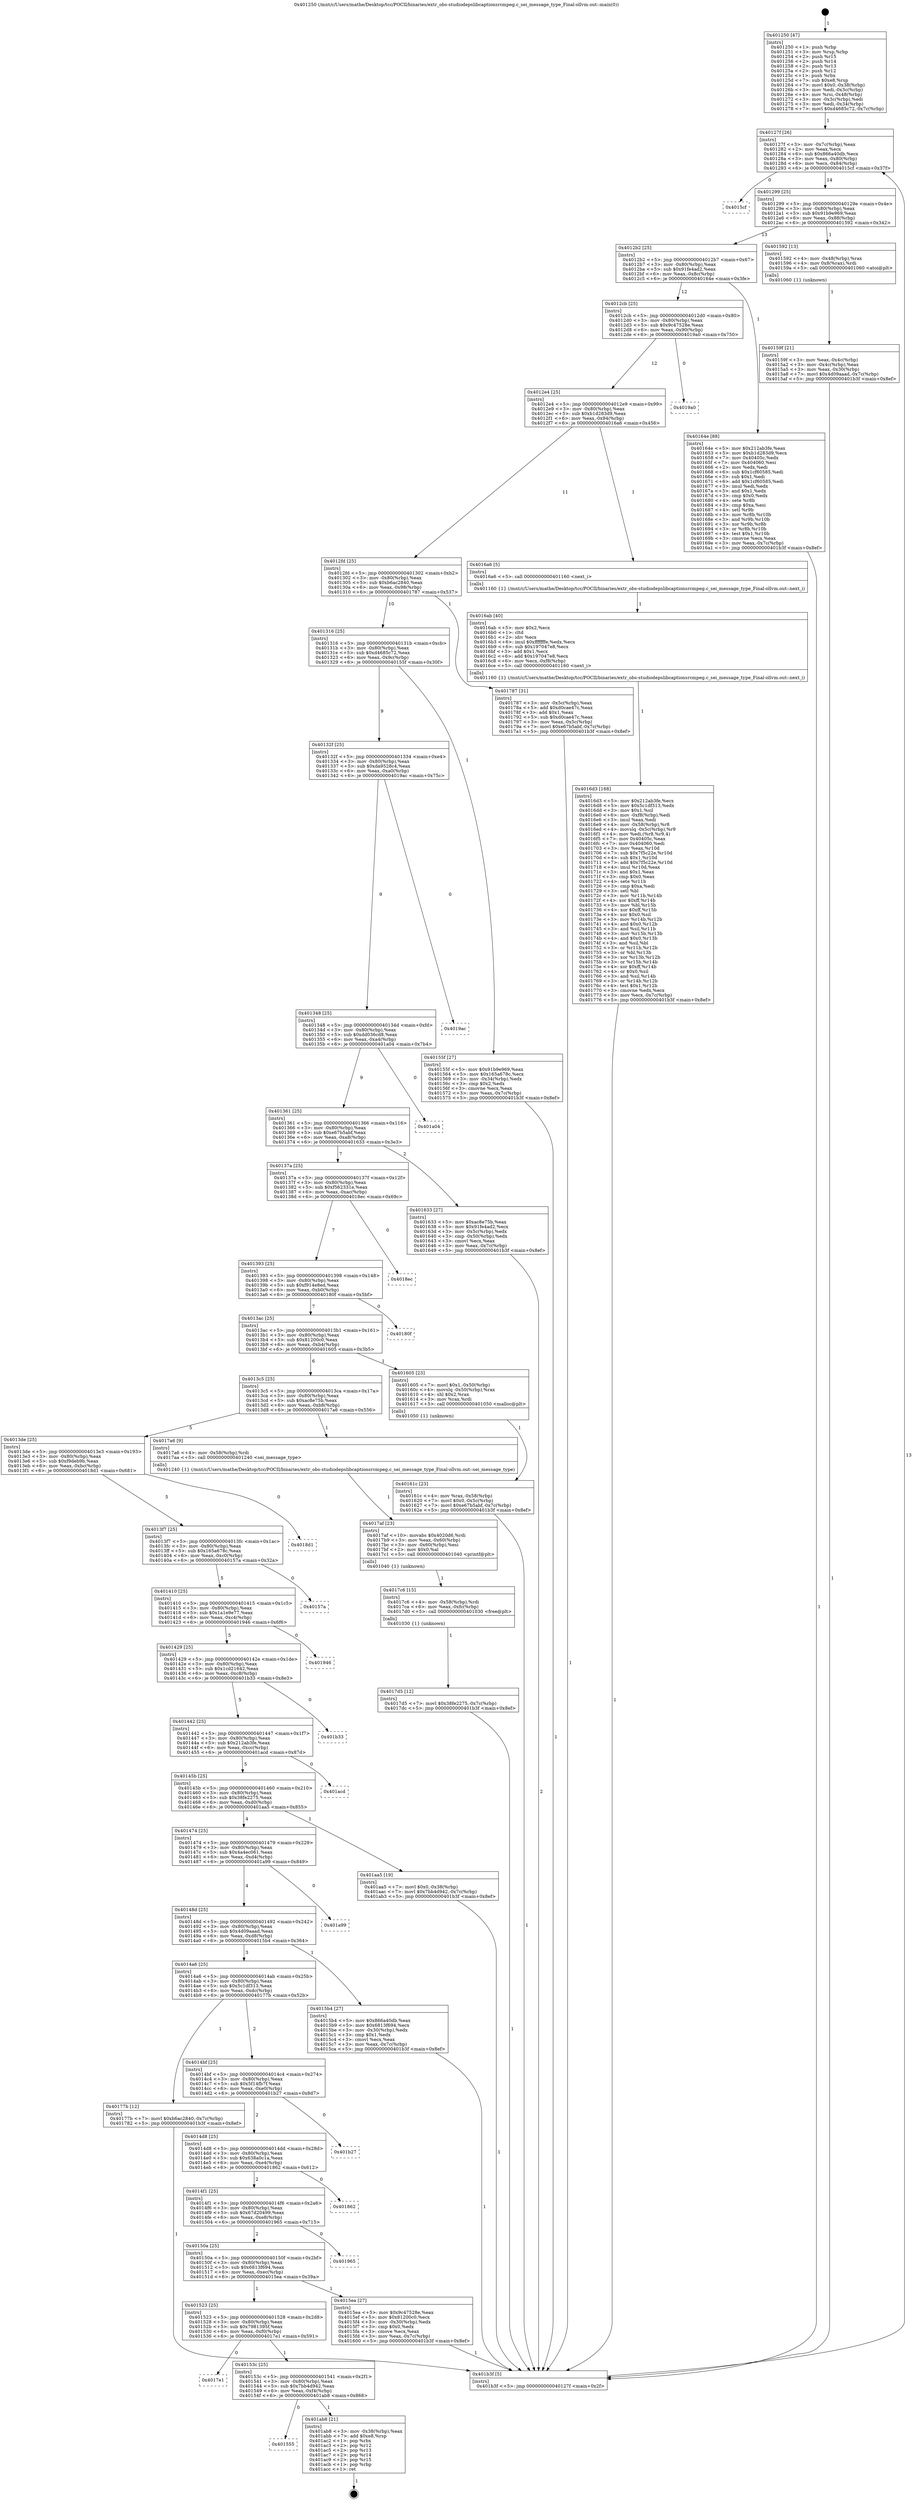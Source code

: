 digraph "0x401250" {
  label = "0x401250 (/mnt/c/Users/mathe/Desktop/tcc/POCII/binaries/extr_obs-studiodepslibcaptionsrcmpeg.c_sei_message_type_Final-ollvm.out::main(0))"
  labelloc = "t"
  node[shape=record]

  Entry [label="",width=0.3,height=0.3,shape=circle,fillcolor=black,style=filled]
  "0x40127f" [label="{
     0x40127f [26]\l
     | [instrs]\l
     &nbsp;&nbsp;0x40127f \<+3\>: mov -0x7c(%rbp),%eax\l
     &nbsp;&nbsp;0x401282 \<+2\>: mov %eax,%ecx\l
     &nbsp;&nbsp;0x401284 \<+6\>: sub $0x866a40db,%ecx\l
     &nbsp;&nbsp;0x40128a \<+3\>: mov %eax,-0x80(%rbp)\l
     &nbsp;&nbsp;0x40128d \<+6\>: mov %ecx,-0x84(%rbp)\l
     &nbsp;&nbsp;0x401293 \<+6\>: je 00000000004015cf \<main+0x37f\>\l
  }"]
  "0x4015cf" [label="{
     0x4015cf\l
  }", style=dashed]
  "0x401299" [label="{
     0x401299 [25]\l
     | [instrs]\l
     &nbsp;&nbsp;0x401299 \<+5\>: jmp 000000000040129e \<main+0x4e\>\l
     &nbsp;&nbsp;0x40129e \<+3\>: mov -0x80(%rbp),%eax\l
     &nbsp;&nbsp;0x4012a1 \<+5\>: sub $0x91b9e969,%eax\l
     &nbsp;&nbsp;0x4012a6 \<+6\>: mov %eax,-0x88(%rbp)\l
     &nbsp;&nbsp;0x4012ac \<+6\>: je 0000000000401592 \<main+0x342\>\l
  }"]
  Exit [label="",width=0.3,height=0.3,shape=circle,fillcolor=black,style=filled,peripheries=2]
  "0x401592" [label="{
     0x401592 [13]\l
     | [instrs]\l
     &nbsp;&nbsp;0x401592 \<+4\>: mov -0x48(%rbp),%rax\l
     &nbsp;&nbsp;0x401596 \<+4\>: mov 0x8(%rax),%rdi\l
     &nbsp;&nbsp;0x40159a \<+5\>: call 0000000000401060 \<atoi@plt\>\l
     | [calls]\l
     &nbsp;&nbsp;0x401060 \{1\} (unknown)\l
  }"]
  "0x4012b2" [label="{
     0x4012b2 [25]\l
     | [instrs]\l
     &nbsp;&nbsp;0x4012b2 \<+5\>: jmp 00000000004012b7 \<main+0x67\>\l
     &nbsp;&nbsp;0x4012b7 \<+3\>: mov -0x80(%rbp),%eax\l
     &nbsp;&nbsp;0x4012ba \<+5\>: sub $0x91fe4ad2,%eax\l
     &nbsp;&nbsp;0x4012bf \<+6\>: mov %eax,-0x8c(%rbp)\l
     &nbsp;&nbsp;0x4012c5 \<+6\>: je 000000000040164e \<main+0x3fe\>\l
  }"]
  "0x401555" [label="{
     0x401555\l
  }", style=dashed]
  "0x40164e" [label="{
     0x40164e [88]\l
     | [instrs]\l
     &nbsp;&nbsp;0x40164e \<+5\>: mov $0x212ab3fe,%eax\l
     &nbsp;&nbsp;0x401653 \<+5\>: mov $0xb1d283d9,%ecx\l
     &nbsp;&nbsp;0x401658 \<+7\>: mov 0x40405c,%edx\l
     &nbsp;&nbsp;0x40165f \<+7\>: mov 0x404060,%esi\l
     &nbsp;&nbsp;0x401666 \<+2\>: mov %edx,%edi\l
     &nbsp;&nbsp;0x401668 \<+6\>: sub $0x1cf60585,%edi\l
     &nbsp;&nbsp;0x40166e \<+3\>: sub $0x1,%edi\l
     &nbsp;&nbsp;0x401671 \<+6\>: add $0x1cf60585,%edi\l
     &nbsp;&nbsp;0x401677 \<+3\>: imul %edi,%edx\l
     &nbsp;&nbsp;0x40167a \<+3\>: and $0x1,%edx\l
     &nbsp;&nbsp;0x40167d \<+3\>: cmp $0x0,%edx\l
     &nbsp;&nbsp;0x401680 \<+4\>: sete %r8b\l
     &nbsp;&nbsp;0x401684 \<+3\>: cmp $0xa,%esi\l
     &nbsp;&nbsp;0x401687 \<+4\>: setl %r9b\l
     &nbsp;&nbsp;0x40168b \<+3\>: mov %r8b,%r10b\l
     &nbsp;&nbsp;0x40168e \<+3\>: and %r9b,%r10b\l
     &nbsp;&nbsp;0x401691 \<+3\>: xor %r9b,%r8b\l
     &nbsp;&nbsp;0x401694 \<+3\>: or %r8b,%r10b\l
     &nbsp;&nbsp;0x401697 \<+4\>: test $0x1,%r10b\l
     &nbsp;&nbsp;0x40169b \<+3\>: cmovne %ecx,%eax\l
     &nbsp;&nbsp;0x40169e \<+3\>: mov %eax,-0x7c(%rbp)\l
     &nbsp;&nbsp;0x4016a1 \<+5\>: jmp 0000000000401b3f \<main+0x8ef\>\l
  }"]
  "0x4012cb" [label="{
     0x4012cb [25]\l
     | [instrs]\l
     &nbsp;&nbsp;0x4012cb \<+5\>: jmp 00000000004012d0 \<main+0x80\>\l
     &nbsp;&nbsp;0x4012d0 \<+3\>: mov -0x80(%rbp),%eax\l
     &nbsp;&nbsp;0x4012d3 \<+5\>: sub $0x9c47528e,%eax\l
     &nbsp;&nbsp;0x4012d8 \<+6\>: mov %eax,-0x90(%rbp)\l
     &nbsp;&nbsp;0x4012de \<+6\>: je 00000000004019a0 \<main+0x750\>\l
  }"]
  "0x401ab8" [label="{
     0x401ab8 [21]\l
     | [instrs]\l
     &nbsp;&nbsp;0x401ab8 \<+3\>: mov -0x38(%rbp),%eax\l
     &nbsp;&nbsp;0x401abb \<+7\>: add $0xe8,%rsp\l
     &nbsp;&nbsp;0x401ac2 \<+1\>: pop %rbx\l
     &nbsp;&nbsp;0x401ac3 \<+2\>: pop %r12\l
     &nbsp;&nbsp;0x401ac5 \<+2\>: pop %r13\l
     &nbsp;&nbsp;0x401ac7 \<+2\>: pop %r14\l
     &nbsp;&nbsp;0x401ac9 \<+2\>: pop %r15\l
     &nbsp;&nbsp;0x401acb \<+1\>: pop %rbp\l
     &nbsp;&nbsp;0x401acc \<+1\>: ret\l
  }"]
  "0x4019a0" [label="{
     0x4019a0\l
  }", style=dashed]
  "0x4012e4" [label="{
     0x4012e4 [25]\l
     | [instrs]\l
     &nbsp;&nbsp;0x4012e4 \<+5\>: jmp 00000000004012e9 \<main+0x99\>\l
     &nbsp;&nbsp;0x4012e9 \<+3\>: mov -0x80(%rbp),%eax\l
     &nbsp;&nbsp;0x4012ec \<+5\>: sub $0xb1d283d9,%eax\l
     &nbsp;&nbsp;0x4012f1 \<+6\>: mov %eax,-0x94(%rbp)\l
     &nbsp;&nbsp;0x4012f7 \<+6\>: je 00000000004016a6 \<main+0x456\>\l
  }"]
  "0x40153c" [label="{
     0x40153c [25]\l
     | [instrs]\l
     &nbsp;&nbsp;0x40153c \<+5\>: jmp 0000000000401541 \<main+0x2f1\>\l
     &nbsp;&nbsp;0x401541 \<+3\>: mov -0x80(%rbp),%eax\l
     &nbsp;&nbsp;0x401544 \<+5\>: sub $0x7bb4d942,%eax\l
     &nbsp;&nbsp;0x401549 \<+6\>: mov %eax,-0xf4(%rbp)\l
     &nbsp;&nbsp;0x40154f \<+6\>: je 0000000000401ab8 \<main+0x868\>\l
  }"]
  "0x4016a6" [label="{
     0x4016a6 [5]\l
     | [instrs]\l
     &nbsp;&nbsp;0x4016a6 \<+5\>: call 0000000000401160 \<next_i\>\l
     | [calls]\l
     &nbsp;&nbsp;0x401160 \{1\} (/mnt/c/Users/mathe/Desktop/tcc/POCII/binaries/extr_obs-studiodepslibcaptionsrcmpeg.c_sei_message_type_Final-ollvm.out::next_i)\l
  }"]
  "0x4012fd" [label="{
     0x4012fd [25]\l
     | [instrs]\l
     &nbsp;&nbsp;0x4012fd \<+5\>: jmp 0000000000401302 \<main+0xb2\>\l
     &nbsp;&nbsp;0x401302 \<+3\>: mov -0x80(%rbp),%eax\l
     &nbsp;&nbsp;0x401305 \<+5\>: sub $0xb6ac2840,%eax\l
     &nbsp;&nbsp;0x40130a \<+6\>: mov %eax,-0x98(%rbp)\l
     &nbsp;&nbsp;0x401310 \<+6\>: je 0000000000401787 \<main+0x537\>\l
  }"]
  "0x4017e1" [label="{
     0x4017e1\l
  }", style=dashed]
  "0x401787" [label="{
     0x401787 [31]\l
     | [instrs]\l
     &nbsp;&nbsp;0x401787 \<+3\>: mov -0x5c(%rbp),%eax\l
     &nbsp;&nbsp;0x40178a \<+5\>: add $0xd0cae47c,%eax\l
     &nbsp;&nbsp;0x40178f \<+3\>: add $0x1,%eax\l
     &nbsp;&nbsp;0x401792 \<+5\>: sub $0xd0cae47c,%eax\l
     &nbsp;&nbsp;0x401797 \<+3\>: mov %eax,-0x5c(%rbp)\l
     &nbsp;&nbsp;0x40179a \<+7\>: movl $0xe67b5abf,-0x7c(%rbp)\l
     &nbsp;&nbsp;0x4017a1 \<+5\>: jmp 0000000000401b3f \<main+0x8ef\>\l
  }"]
  "0x401316" [label="{
     0x401316 [25]\l
     | [instrs]\l
     &nbsp;&nbsp;0x401316 \<+5\>: jmp 000000000040131b \<main+0xcb\>\l
     &nbsp;&nbsp;0x40131b \<+3\>: mov -0x80(%rbp),%eax\l
     &nbsp;&nbsp;0x40131e \<+5\>: sub $0xd4685c72,%eax\l
     &nbsp;&nbsp;0x401323 \<+6\>: mov %eax,-0x9c(%rbp)\l
     &nbsp;&nbsp;0x401329 \<+6\>: je 000000000040155f \<main+0x30f\>\l
  }"]
  "0x4017d5" [label="{
     0x4017d5 [12]\l
     | [instrs]\l
     &nbsp;&nbsp;0x4017d5 \<+7\>: movl $0x38fe2275,-0x7c(%rbp)\l
     &nbsp;&nbsp;0x4017dc \<+5\>: jmp 0000000000401b3f \<main+0x8ef\>\l
  }"]
  "0x40155f" [label="{
     0x40155f [27]\l
     | [instrs]\l
     &nbsp;&nbsp;0x40155f \<+5\>: mov $0x91b9e969,%eax\l
     &nbsp;&nbsp;0x401564 \<+5\>: mov $0x165a678c,%ecx\l
     &nbsp;&nbsp;0x401569 \<+3\>: mov -0x34(%rbp),%edx\l
     &nbsp;&nbsp;0x40156c \<+3\>: cmp $0x2,%edx\l
     &nbsp;&nbsp;0x40156f \<+3\>: cmovne %ecx,%eax\l
     &nbsp;&nbsp;0x401572 \<+3\>: mov %eax,-0x7c(%rbp)\l
     &nbsp;&nbsp;0x401575 \<+5\>: jmp 0000000000401b3f \<main+0x8ef\>\l
  }"]
  "0x40132f" [label="{
     0x40132f [25]\l
     | [instrs]\l
     &nbsp;&nbsp;0x40132f \<+5\>: jmp 0000000000401334 \<main+0xe4\>\l
     &nbsp;&nbsp;0x401334 \<+3\>: mov -0x80(%rbp),%eax\l
     &nbsp;&nbsp;0x401337 \<+5\>: sub $0xda9528c4,%eax\l
     &nbsp;&nbsp;0x40133c \<+6\>: mov %eax,-0xa0(%rbp)\l
     &nbsp;&nbsp;0x401342 \<+6\>: je 00000000004019ac \<main+0x75c\>\l
  }"]
  "0x401b3f" [label="{
     0x401b3f [5]\l
     | [instrs]\l
     &nbsp;&nbsp;0x401b3f \<+5\>: jmp 000000000040127f \<main+0x2f\>\l
  }"]
  "0x401250" [label="{
     0x401250 [47]\l
     | [instrs]\l
     &nbsp;&nbsp;0x401250 \<+1\>: push %rbp\l
     &nbsp;&nbsp;0x401251 \<+3\>: mov %rsp,%rbp\l
     &nbsp;&nbsp;0x401254 \<+2\>: push %r15\l
     &nbsp;&nbsp;0x401256 \<+2\>: push %r14\l
     &nbsp;&nbsp;0x401258 \<+2\>: push %r13\l
     &nbsp;&nbsp;0x40125a \<+2\>: push %r12\l
     &nbsp;&nbsp;0x40125c \<+1\>: push %rbx\l
     &nbsp;&nbsp;0x40125d \<+7\>: sub $0xe8,%rsp\l
     &nbsp;&nbsp;0x401264 \<+7\>: movl $0x0,-0x38(%rbp)\l
     &nbsp;&nbsp;0x40126b \<+3\>: mov %edi,-0x3c(%rbp)\l
     &nbsp;&nbsp;0x40126e \<+4\>: mov %rsi,-0x48(%rbp)\l
     &nbsp;&nbsp;0x401272 \<+3\>: mov -0x3c(%rbp),%edi\l
     &nbsp;&nbsp;0x401275 \<+3\>: mov %edi,-0x34(%rbp)\l
     &nbsp;&nbsp;0x401278 \<+7\>: movl $0xd4685c72,-0x7c(%rbp)\l
  }"]
  "0x40159f" [label="{
     0x40159f [21]\l
     | [instrs]\l
     &nbsp;&nbsp;0x40159f \<+3\>: mov %eax,-0x4c(%rbp)\l
     &nbsp;&nbsp;0x4015a2 \<+3\>: mov -0x4c(%rbp),%eax\l
     &nbsp;&nbsp;0x4015a5 \<+3\>: mov %eax,-0x30(%rbp)\l
     &nbsp;&nbsp;0x4015a8 \<+7\>: movl $0x4d09aaad,-0x7c(%rbp)\l
     &nbsp;&nbsp;0x4015af \<+5\>: jmp 0000000000401b3f \<main+0x8ef\>\l
  }"]
  "0x4017c6" [label="{
     0x4017c6 [15]\l
     | [instrs]\l
     &nbsp;&nbsp;0x4017c6 \<+4\>: mov -0x58(%rbp),%rdi\l
     &nbsp;&nbsp;0x4017ca \<+6\>: mov %eax,-0xfc(%rbp)\l
     &nbsp;&nbsp;0x4017d0 \<+5\>: call 0000000000401030 \<free@plt\>\l
     | [calls]\l
     &nbsp;&nbsp;0x401030 \{1\} (unknown)\l
  }"]
  "0x4019ac" [label="{
     0x4019ac\l
  }", style=dashed]
  "0x401348" [label="{
     0x401348 [25]\l
     | [instrs]\l
     &nbsp;&nbsp;0x401348 \<+5\>: jmp 000000000040134d \<main+0xfd\>\l
     &nbsp;&nbsp;0x40134d \<+3\>: mov -0x80(%rbp),%eax\l
     &nbsp;&nbsp;0x401350 \<+5\>: sub $0xdd036cd8,%eax\l
     &nbsp;&nbsp;0x401355 \<+6\>: mov %eax,-0xa4(%rbp)\l
     &nbsp;&nbsp;0x40135b \<+6\>: je 0000000000401a04 \<main+0x7b4\>\l
  }"]
  "0x4017af" [label="{
     0x4017af [23]\l
     | [instrs]\l
     &nbsp;&nbsp;0x4017af \<+10\>: movabs $0x4020d6,%rdi\l
     &nbsp;&nbsp;0x4017b9 \<+3\>: mov %eax,-0x60(%rbp)\l
     &nbsp;&nbsp;0x4017bc \<+3\>: mov -0x60(%rbp),%esi\l
     &nbsp;&nbsp;0x4017bf \<+2\>: mov $0x0,%al\l
     &nbsp;&nbsp;0x4017c1 \<+5\>: call 0000000000401040 \<printf@plt\>\l
     | [calls]\l
     &nbsp;&nbsp;0x401040 \{1\} (unknown)\l
  }"]
  "0x401a04" [label="{
     0x401a04\l
  }", style=dashed]
  "0x401361" [label="{
     0x401361 [25]\l
     | [instrs]\l
     &nbsp;&nbsp;0x401361 \<+5\>: jmp 0000000000401366 \<main+0x116\>\l
     &nbsp;&nbsp;0x401366 \<+3\>: mov -0x80(%rbp),%eax\l
     &nbsp;&nbsp;0x401369 \<+5\>: sub $0xe67b5abf,%eax\l
     &nbsp;&nbsp;0x40136e \<+6\>: mov %eax,-0xa8(%rbp)\l
     &nbsp;&nbsp;0x401374 \<+6\>: je 0000000000401633 \<main+0x3e3\>\l
  }"]
  "0x4016d3" [label="{
     0x4016d3 [168]\l
     | [instrs]\l
     &nbsp;&nbsp;0x4016d3 \<+5\>: mov $0x212ab3fe,%ecx\l
     &nbsp;&nbsp;0x4016d8 \<+5\>: mov $0x5c1df313,%edx\l
     &nbsp;&nbsp;0x4016dd \<+3\>: mov $0x1,%sil\l
     &nbsp;&nbsp;0x4016e0 \<+6\>: mov -0xf8(%rbp),%edi\l
     &nbsp;&nbsp;0x4016e6 \<+3\>: imul %eax,%edi\l
     &nbsp;&nbsp;0x4016e9 \<+4\>: mov -0x58(%rbp),%r8\l
     &nbsp;&nbsp;0x4016ed \<+4\>: movslq -0x5c(%rbp),%r9\l
     &nbsp;&nbsp;0x4016f1 \<+4\>: mov %edi,(%r8,%r9,4)\l
     &nbsp;&nbsp;0x4016f5 \<+7\>: mov 0x40405c,%eax\l
     &nbsp;&nbsp;0x4016fc \<+7\>: mov 0x404060,%edi\l
     &nbsp;&nbsp;0x401703 \<+3\>: mov %eax,%r10d\l
     &nbsp;&nbsp;0x401706 \<+7\>: sub $0x7f5c22e,%r10d\l
     &nbsp;&nbsp;0x40170d \<+4\>: sub $0x1,%r10d\l
     &nbsp;&nbsp;0x401711 \<+7\>: add $0x7f5c22e,%r10d\l
     &nbsp;&nbsp;0x401718 \<+4\>: imul %r10d,%eax\l
     &nbsp;&nbsp;0x40171c \<+3\>: and $0x1,%eax\l
     &nbsp;&nbsp;0x40171f \<+3\>: cmp $0x0,%eax\l
     &nbsp;&nbsp;0x401722 \<+4\>: sete %r11b\l
     &nbsp;&nbsp;0x401726 \<+3\>: cmp $0xa,%edi\l
     &nbsp;&nbsp;0x401729 \<+3\>: setl %bl\l
     &nbsp;&nbsp;0x40172c \<+3\>: mov %r11b,%r14b\l
     &nbsp;&nbsp;0x40172f \<+4\>: xor $0xff,%r14b\l
     &nbsp;&nbsp;0x401733 \<+3\>: mov %bl,%r15b\l
     &nbsp;&nbsp;0x401736 \<+4\>: xor $0xff,%r15b\l
     &nbsp;&nbsp;0x40173a \<+4\>: xor $0x0,%sil\l
     &nbsp;&nbsp;0x40173e \<+3\>: mov %r14b,%r12b\l
     &nbsp;&nbsp;0x401741 \<+4\>: and $0x0,%r12b\l
     &nbsp;&nbsp;0x401745 \<+3\>: and %sil,%r11b\l
     &nbsp;&nbsp;0x401748 \<+3\>: mov %r15b,%r13b\l
     &nbsp;&nbsp;0x40174b \<+4\>: and $0x0,%r13b\l
     &nbsp;&nbsp;0x40174f \<+3\>: and %sil,%bl\l
     &nbsp;&nbsp;0x401752 \<+3\>: or %r11b,%r12b\l
     &nbsp;&nbsp;0x401755 \<+3\>: or %bl,%r13b\l
     &nbsp;&nbsp;0x401758 \<+3\>: xor %r13b,%r12b\l
     &nbsp;&nbsp;0x40175b \<+3\>: or %r15b,%r14b\l
     &nbsp;&nbsp;0x40175e \<+4\>: xor $0xff,%r14b\l
     &nbsp;&nbsp;0x401762 \<+4\>: or $0x0,%sil\l
     &nbsp;&nbsp;0x401766 \<+3\>: and %sil,%r14b\l
     &nbsp;&nbsp;0x401769 \<+3\>: or %r14b,%r12b\l
     &nbsp;&nbsp;0x40176c \<+4\>: test $0x1,%r12b\l
     &nbsp;&nbsp;0x401770 \<+3\>: cmovne %edx,%ecx\l
     &nbsp;&nbsp;0x401773 \<+3\>: mov %ecx,-0x7c(%rbp)\l
     &nbsp;&nbsp;0x401776 \<+5\>: jmp 0000000000401b3f \<main+0x8ef\>\l
  }"]
  "0x401633" [label="{
     0x401633 [27]\l
     | [instrs]\l
     &nbsp;&nbsp;0x401633 \<+5\>: mov $0xac8e75b,%eax\l
     &nbsp;&nbsp;0x401638 \<+5\>: mov $0x91fe4ad2,%ecx\l
     &nbsp;&nbsp;0x40163d \<+3\>: mov -0x5c(%rbp),%edx\l
     &nbsp;&nbsp;0x401640 \<+3\>: cmp -0x50(%rbp),%edx\l
     &nbsp;&nbsp;0x401643 \<+3\>: cmovl %ecx,%eax\l
     &nbsp;&nbsp;0x401646 \<+3\>: mov %eax,-0x7c(%rbp)\l
     &nbsp;&nbsp;0x401649 \<+5\>: jmp 0000000000401b3f \<main+0x8ef\>\l
  }"]
  "0x40137a" [label="{
     0x40137a [25]\l
     | [instrs]\l
     &nbsp;&nbsp;0x40137a \<+5\>: jmp 000000000040137f \<main+0x12f\>\l
     &nbsp;&nbsp;0x40137f \<+3\>: mov -0x80(%rbp),%eax\l
     &nbsp;&nbsp;0x401382 \<+5\>: sub $0xf562331e,%eax\l
     &nbsp;&nbsp;0x401387 \<+6\>: mov %eax,-0xac(%rbp)\l
     &nbsp;&nbsp;0x40138d \<+6\>: je 00000000004018ec \<main+0x69c\>\l
  }"]
  "0x4016ab" [label="{
     0x4016ab [40]\l
     | [instrs]\l
     &nbsp;&nbsp;0x4016ab \<+5\>: mov $0x2,%ecx\l
     &nbsp;&nbsp;0x4016b0 \<+1\>: cltd\l
     &nbsp;&nbsp;0x4016b1 \<+2\>: idiv %ecx\l
     &nbsp;&nbsp;0x4016b3 \<+6\>: imul $0xfffffffe,%edx,%ecx\l
     &nbsp;&nbsp;0x4016b9 \<+6\>: sub $0x197047e8,%ecx\l
     &nbsp;&nbsp;0x4016bf \<+3\>: add $0x1,%ecx\l
     &nbsp;&nbsp;0x4016c2 \<+6\>: add $0x197047e8,%ecx\l
     &nbsp;&nbsp;0x4016c8 \<+6\>: mov %ecx,-0xf8(%rbp)\l
     &nbsp;&nbsp;0x4016ce \<+5\>: call 0000000000401160 \<next_i\>\l
     | [calls]\l
     &nbsp;&nbsp;0x401160 \{1\} (/mnt/c/Users/mathe/Desktop/tcc/POCII/binaries/extr_obs-studiodepslibcaptionsrcmpeg.c_sei_message_type_Final-ollvm.out::next_i)\l
  }"]
  "0x4018ec" [label="{
     0x4018ec\l
  }", style=dashed]
  "0x401393" [label="{
     0x401393 [25]\l
     | [instrs]\l
     &nbsp;&nbsp;0x401393 \<+5\>: jmp 0000000000401398 \<main+0x148\>\l
     &nbsp;&nbsp;0x401398 \<+3\>: mov -0x80(%rbp),%eax\l
     &nbsp;&nbsp;0x40139b \<+5\>: sub $0xf914e8ed,%eax\l
     &nbsp;&nbsp;0x4013a0 \<+6\>: mov %eax,-0xb0(%rbp)\l
     &nbsp;&nbsp;0x4013a6 \<+6\>: je 000000000040180f \<main+0x5bf\>\l
  }"]
  "0x40161c" [label="{
     0x40161c [23]\l
     | [instrs]\l
     &nbsp;&nbsp;0x40161c \<+4\>: mov %rax,-0x58(%rbp)\l
     &nbsp;&nbsp;0x401620 \<+7\>: movl $0x0,-0x5c(%rbp)\l
     &nbsp;&nbsp;0x401627 \<+7\>: movl $0xe67b5abf,-0x7c(%rbp)\l
     &nbsp;&nbsp;0x40162e \<+5\>: jmp 0000000000401b3f \<main+0x8ef\>\l
  }"]
  "0x40180f" [label="{
     0x40180f\l
  }", style=dashed]
  "0x4013ac" [label="{
     0x4013ac [25]\l
     | [instrs]\l
     &nbsp;&nbsp;0x4013ac \<+5\>: jmp 00000000004013b1 \<main+0x161\>\l
     &nbsp;&nbsp;0x4013b1 \<+3\>: mov -0x80(%rbp),%eax\l
     &nbsp;&nbsp;0x4013b4 \<+5\>: sub $0x81200c0,%eax\l
     &nbsp;&nbsp;0x4013b9 \<+6\>: mov %eax,-0xb4(%rbp)\l
     &nbsp;&nbsp;0x4013bf \<+6\>: je 0000000000401605 \<main+0x3b5\>\l
  }"]
  "0x401523" [label="{
     0x401523 [25]\l
     | [instrs]\l
     &nbsp;&nbsp;0x401523 \<+5\>: jmp 0000000000401528 \<main+0x2d8\>\l
     &nbsp;&nbsp;0x401528 \<+3\>: mov -0x80(%rbp),%eax\l
     &nbsp;&nbsp;0x40152b \<+5\>: sub $0x7981395f,%eax\l
     &nbsp;&nbsp;0x401530 \<+6\>: mov %eax,-0xf0(%rbp)\l
     &nbsp;&nbsp;0x401536 \<+6\>: je 00000000004017e1 \<main+0x591\>\l
  }"]
  "0x401605" [label="{
     0x401605 [23]\l
     | [instrs]\l
     &nbsp;&nbsp;0x401605 \<+7\>: movl $0x1,-0x50(%rbp)\l
     &nbsp;&nbsp;0x40160c \<+4\>: movslq -0x50(%rbp),%rax\l
     &nbsp;&nbsp;0x401610 \<+4\>: shl $0x2,%rax\l
     &nbsp;&nbsp;0x401614 \<+3\>: mov %rax,%rdi\l
     &nbsp;&nbsp;0x401617 \<+5\>: call 0000000000401050 \<malloc@plt\>\l
     | [calls]\l
     &nbsp;&nbsp;0x401050 \{1\} (unknown)\l
  }"]
  "0x4013c5" [label="{
     0x4013c5 [25]\l
     | [instrs]\l
     &nbsp;&nbsp;0x4013c5 \<+5\>: jmp 00000000004013ca \<main+0x17a\>\l
     &nbsp;&nbsp;0x4013ca \<+3\>: mov -0x80(%rbp),%eax\l
     &nbsp;&nbsp;0x4013cd \<+5\>: sub $0xac8e75b,%eax\l
     &nbsp;&nbsp;0x4013d2 \<+6\>: mov %eax,-0xb8(%rbp)\l
     &nbsp;&nbsp;0x4013d8 \<+6\>: je 00000000004017a6 \<main+0x556\>\l
  }"]
  "0x4015ea" [label="{
     0x4015ea [27]\l
     | [instrs]\l
     &nbsp;&nbsp;0x4015ea \<+5\>: mov $0x9c47528e,%eax\l
     &nbsp;&nbsp;0x4015ef \<+5\>: mov $0x81200c0,%ecx\l
     &nbsp;&nbsp;0x4015f4 \<+3\>: mov -0x30(%rbp),%edx\l
     &nbsp;&nbsp;0x4015f7 \<+3\>: cmp $0x0,%edx\l
     &nbsp;&nbsp;0x4015fa \<+3\>: cmove %ecx,%eax\l
     &nbsp;&nbsp;0x4015fd \<+3\>: mov %eax,-0x7c(%rbp)\l
     &nbsp;&nbsp;0x401600 \<+5\>: jmp 0000000000401b3f \<main+0x8ef\>\l
  }"]
  "0x4017a6" [label="{
     0x4017a6 [9]\l
     | [instrs]\l
     &nbsp;&nbsp;0x4017a6 \<+4\>: mov -0x58(%rbp),%rdi\l
     &nbsp;&nbsp;0x4017aa \<+5\>: call 0000000000401240 \<sei_message_type\>\l
     | [calls]\l
     &nbsp;&nbsp;0x401240 \{1\} (/mnt/c/Users/mathe/Desktop/tcc/POCII/binaries/extr_obs-studiodepslibcaptionsrcmpeg.c_sei_message_type_Final-ollvm.out::sei_message_type)\l
  }"]
  "0x4013de" [label="{
     0x4013de [25]\l
     | [instrs]\l
     &nbsp;&nbsp;0x4013de \<+5\>: jmp 00000000004013e3 \<main+0x193\>\l
     &nbsp;&nbsp;0x4013e3 \<+3\>: mov -0x80(%rbp),%eax\l
     &nbsp;&nbsp;0x4013e6 \<+5\>: sub $0xf9deb9b,%eax\l
     &nbsp;&nbsp;0x4013eb \<+6\>: mov %eax,-0xbc(%rbp)\l
     &nbsp;&nbsp;0x4013f1 \<+6\>: je 00000000004018d1 \<main+0x681\>\l
  }"]
  "0x40150a" [label="{
     0x40150a [25]\l
     | [instrs]\l
     &nbsp;&nbsp;0x40150a \<+5\>: jmp 000000000040150f \<main+0x2bf\>\l
     &nbsp;&nbsp;0x40150f \<+3\>: mov -0x80(%rbp),%eax\l
     &nbsp;&nbsp;0x401512 \<+5\>: sub $0x6813f694,%eax\l
     &nbsp;&nbsp;0x401517 \<+6\>: mov %eax,-0xec(%rbp)\l
     &nbsp;&nbsp;0x40151d \<+6\>: je 00000000004015ea \<main+0x39a\>\l
  }"]
  "0x4018d1" [label="{
     0x4018d1\l
  }", style=dashed]
  "0x4013f7" [label="{
     0x4013f7 [25]\l
     | [instrs]\l
     &nbsp;&nbsp;0x4013f7 \<+5\>: jmp 00000000004013fc \<main+0x1ac\>\l
     &nbsp;&nbsp;0x4013fc \<+3\>: mov -0x80(%rbp),%eax\l
     &nbsp;&nbsp;0x4013ff \<+5\>: sub $0x165a678c,%eax\l
     &nbsp;&nbsp;0x401404 \<+6\>: mov %eax,-0xc0(%rbp)\l
     &nbsp;&nbsp;0x40140a \<+6\>: je 000000000040157a \<main+0x32a\>\l
  }"]
  "0x401965" [label="{
     0x401965\l
  }", style=dashed]
  "0x40157a" [label="{
     0x40157a\l
  }", style=dashed]
  "0x401410" [label="{
     0x401410 [25]\l
     | [instrs]\l
     &nbsp;&nbsp;0x401410 \<+5\>: jmp 0000000000401415 \<main+0x1c5\>\l
     &nbsp;&nbsp;0x401415 \<+3\>: mov -0x80(%rbp),%eax\l
     &nbsp;&nbsp;0x401418 \<+5\>: sub $0x1a1e9e77,%eax\l
     &nbsp;&nbsp;0x40141d \<+6\>: mov %eax,-0xc4(%rbp)\l
     &nbsp;&nbsp;0x401423 \<+6\>: je 0000000000401946 \<main+0x6f6\>\l
  }"]
  "0x4014f1" [label="{
     0x4014f1 [25]\l
     | [instrs]\l
     &nbsp;&nbsp;0x4014f1 \<+5\>: jmp 00000000004014f6 \<main+0x2a6\>\l
     &nbsp;&nbsp;0x4014f6 \<+3\>: mov -0x80(%rbp),%eax\l
     &nbsp;&nbsp;0x4014f9 \<+5\>: sub $0x67d20499,%eax\l
     &nbsp;&nbsp;0x4014fe \<+6\>: mov %eax,-0xe8(%rbp)\l
     &nbsp;&nbsp;0x401504 \<+6\>: je 0000000000401965 \<main+0x715\>\l
  }"]
  "0x401946" [label="{
     0x401946\l
  }", style=dashed]
  "0x401429" [label="{
     0x401429 [25]\l
     | [instrs]\l
     &nbsp;&nbsp;0x401429 \<+5\>: jmp 000000000040142e \<main+0x1de\>\l
     &nbsp;&nbsp;0x40142e \<+3\>: mov -0x80(%rbp),%eax\l
     &nbsp;&nbsp;0x401431 \<+5\>: sub $0x1cd21642,%eax\l
     &nbsp;&nbsp;0x401436 \<+6\>: mov %eax,-0xc8(%rbp)\l
     &nbsp;&nbsp;0x40143c \<+6\>: je 0000000000401b33 \<main+0x8e3\>\l
  }"]
  "0x401862" [label="{
     0x401862\l
  }", style=dashed]
  "0x401b33" [label="{
     0x401b33\l
  }", style=dashed]
  "0x401442" [label="{
     0x401442 [25]\l
     | [instrs]\l
     &nbsp;&nbsp;0x401442 \<+5\>: jmp 0000000000401447 \<main+0x1f7\>\l
     &nbsp;&nbsp;0x401447 \<+3\>: mov -0x80(%rbp),%eax\l
     &nbsp;&nbsp;0x40144a \<+5\>: sub $0x212ab3fe,%eax\l
     &nbsp;&nbsp;0x40144f \<+6\>: mov %eax,-0xcc(%rbp)\l
     &nbsp;&nbsp;0x401455 \<+6\>: je 0000000000401acd \<main+0x87d\>\l
  }"]
  "0x4014d8" [label="{
     0x4014d8 [25]\l
     | [instrs]\l
     &nbsp;&nbsp;0x4014d8 \<+5\>: jmp 00000000004014dd \<main+0x28d\>\l
     &nbsp;&nbsp;0x4014dd \<+3\>: mov -0x80(%rbp),%eax\l
     &nbsp;&nbsp;0x4014e0 \<+5\>: sub $0x638a0c1a,%eax\l
     &nbsp;&nbsp;0x4014e5 \<+6\>: mov %eax,-0xe4(%rbp)\l
     &nbsp;&nbsp;0x4014eb \<+6\>: je 0000000000401862 \<main+0x612\>\l
  }"]
  "0x401acd" [label="{
     0x401acd\l
  }", style=dashed]
  "0x40145b" [label="{
     0x40145b [25]\l
     | [instrs]\l
     &nbsp;&nbsp;0x40145b \<+5\>: jmp 0000000000401460 \<main+0x210\>\l
     &nbsp;&nbsp;0x401460 \<+3\>: mov -0x80(%rbp),%eax\l
     &nbsp;&nbsp;0x401463 \<+5\>: sub $0x38fe2275,%eax\l
     &nbsp;&nbsp;0x401468 \<+6\>: mov %eax,-0xd0(%rbp)\l
     &nbsp;&nbsp;0x40146e \<+6\>: je 0000000000401aa5 \<main+0x855\>\l
  }"]
  "0x401b27" [label="{
     0x401b27\l
  }", style=dashed]
  "0x401aa5" [label="{
     0x401aa5 [19]\l
     | [instrs]\l
     &nbsp;&nbsp;0x401aa5 \<+7\>: movl $0x0,-0x38(%rbp)\l
     &nbsp;&nbsp;0x401aac \<+7\>: movl $0x7bb4d942,-0x7c(%rbp)\l
     &nbsp;&nbsp;0x401ab3 \<+5\>: jmp 0000000000401b3f \<main+0x8ef\>\l
  }"]
  "0x401474" [label="{
     0x401474 [25]\l
     | [instrs]\l
     &nbsp;&nbsp;0x401474 \<+5\>: jmp 0000000000401479 \<main+0x229\>\l
     &nbsp;&nbsp;0x401479 \<+3\>: mov -0x80(%rbp),%eax\l
     &nbsp;&nbsp;0x40147c \<+5\>: sub $0x4a4ec061,%eax\l
     &nbsp;&nbsp;0x401481 \<+6\>: mov %eax,-0xd4(%rbp)\l
     &nbsp;&nbsp;0x401487 \<+6\>: je 0000000000401a99 \<main+0x849\>\l
  }"]
  "0x4014bf" [label="{
     0x4014bf [25]\l
     | [instrs]\l
     &nbsp;&nbsp;0x4014bf \<+5\>: jmp 00000000004014c4 \<main+0x274\>\l
     &nbsp;&nbsp;0x4014c4 \<+3\>: mov -0x80(%rbp),%eax\l
     &nbsp;&nbsp;0x4014c7 \<+5\>: sub $0x5f14fb7f,%eax\l
     &nbsp;&nbsp;0x4014cc \<+6\>: mov %eax,-0xe0(%rbp)\l
     &nbsp;&nbsp;0x4014d2 \<+6\>: je 0000000000401b27 \<main+0x8d7\>\l
  }"]
  "0x401a99" [label="{
     0x401a99\l
  }", style=dashed]
  "0x40148d" [label="{
     0x40148d [25]\l
     | [instrs]\l
     &nbsp;&nbsp;0x40148d \<+5\>: jmp 0000000000401492 \<main+0x242\>\l
     &nbsp;&nbsp;0x401492 \<+3\>: mov -0x80(%rbp),%eax\l
     &nbsp;&nbsp;0x401495 \<+5\>: sub $0x4d09aaad,%eax\l
     &nbsp;&nbsp;0x40149a \<+6\>: mov %eax,-0xd8(%rbp)\l
     &nbsp;&nbsp;0x4014a0 \<+6\>: je 00000000004015b4 \<main+0x364\>\l
  }"]
  "0x40177b" [label="{
     0x40177b [12]\l
     | [instrs]\l
     &nbsp;&nbsp;0x40177b \<+7\>: movl $0xb6ac2840,-0x7c(%rbp)\l
     &nbsp;&nbsp;0x401782 \<+5\>: jmp 0000000000401b3f \<main+0x8ef\>\l
  }"]
  "0x4015b4" [label="{
     0x4015b4 [27]\l
     | [instrs]\l
     &nbsp;&nbsp;0x4015b4 \<+5\>: mov $0x866a40db,%eax\l
     &nbsp;&nbsp;0x4015b9 \<+5\>: mov $0x6813f694,%ecx\l
     &nbsp;&nbsp;0x4015be \<+3\>: mov -0x30(%rbp),%edx\l
     &nbsp;&nbsp;0x4015c1 \<+3\>: cmp $0x1,%edx\l
     &nbsp;&nbsp;0x4015c4 \<+3\>: cmovl %ecx,%eax\l
     &nbsp;&nbsp;0x4015c7 \<+3\>: mov %eax,-0x7c(%rbp)\l
     &nbsp;&nbsp;0x4015ca \<+5\>: jmp 0000000000401b3f \<main+0x8ef\>\l
  }"]
  "0x4014a6" [label="{
     0x4014a6 [25]\l
     | [instrs]\l
     &nbsp;&nbsp;0x4014a6 \<+5\>: jmp 00000000004014ab \<main+0x25b\>\l
     &nbsp;&nbsp;0x4014ab \<+3\>: mov -0x80(%rbp),%eax\l
     &nbsp;&nbsp;0x4014ae \<+5\>: sub $0x5c1df313,%eax\l
     &nbsp;&nbsp;0x4014b3 \<+6\>: mov %eax,-0xdc(%rbp)\l
     &nbsp;&nbsp;0x4014b9 \<+6\>: je 000000000040177b \<main+0x52b\>\l
  }"]
  Entry -> "0x401250" [label=" 1"]
  "0x40127f" -> "0x4015cf" [label=" 0"]
  "0x40127f" -> "0x401299" [label=" 14"]
  "0x401ab8" -> Exit [label=" 1"]
  "0x401299" -> "0x401592" [label=" 1"]
  "0x401299" -> "0x4012b2" [label=" 13"]
  "0x40153c" -> "0x401555" [label=" 0"]
  "0x4012b2" -> "0x40164e" [label=" 1"]
  "0x4012b2" -> "0x4012cb" [label=" 12"]
  "0x40153c" -> "0x401ab8" [label=" 1"]
  "0x4012cb" -> "0x4019a0" [label=" 0"]
  "0x4012cb" -> "0x4012e4" [label=" 12"]
  "0x401523" -> "0x40153c" [label=" 1"]
  "0x4012e4" -> "0x4016a6" [label=" 1"]
  "0x4012e4" -> "0x4012fd" [label=" 11"]
  "0x401523" -> "0x4017e1" [label=" 0"]
  "0x4012fd" -> "0x401787" [label=" 1"]
  "0x4012fd" -> "0x401316" [label=" 10"]
  "0x401aa5" -> "0x401b3f" [label=" 1"]
  "0x401316" -> "0x40155f" [label=" 1"]
  "0x401316" -> "0x40132f" [label=" 9"]
  "0x40155f" -> "0x401b3f" [label=" 1"]
  "0x401250" -> "0x40127f" [label=" 1"]
  "0x401b3f" -> "0x40127f" [label=" 13"]
  "0x401592" -> "0x40159f" [label=" 1"]
  "0x40159f" -> "0x401b3f" [label=" 1"]
  "0x4017d5" -> "0x401b3f" [label=" 1"]
  "0x40132f" -> "0x4019ac" [label=" 0"]
  "0x40132f" -> "0x401348" [label=" 9"]
  "0x4017c6" -> "0x4017d5" [label=" 1"]
  "0x401348" -> "0x401a04" [label=" 0"]
  "0x401348" -> "0x401361" [label=" 9"]
  "0x4017af" -> "0x4017c6" [label=" 1"]
  "0x401361" -> "0x401633" [label=" 2"]
  "0x401361" -> "0x40137a" [label=" 7"]
  "0x4017a6" -> "0x4017af" [label=" 1"]
  "0x40137a" -> "0x4018ec" [label=" 0"]
  "0x40137a" -> "0x401393" [label=" 7"]
  "0x401787" -> "0x401b3f" [label=" 1"]
  "0x401393" -> "0x40180f" [label=" 0"]
  "0x401393" -> "0x4013ac" [label=" 7"]
  "0x40177b" -> "0x401b3f" [label=" 1"]
  "0x4013ac" -> "0x401605" [label=" 1"]
  "0x4013ac" -> "0x4013c5" [label=" 6"]
  "0x4016d3" -> "0x401b3f" [label=" 1"]
  "0x4013c5" -> "0x4017a6" [label=" 1"]
  "0x4013c5" -> "0x4013de" [label=" 5"]
  "0x4016ab" -> "0x4016d3" [label=" 1"]
  "0x4013de" -> "0x4018d1" [label=" 0"]
  "0x4013de" -> "0x4013f7" [label=" 5"]
  "0x40164e" -> "0x401b3f" [label=" 1"]
  "0x4013f7" -> "0x40157a" [label=" 0"]
  "0x4013f7" -> "0x401410" [label=" 5"]
  "0x401633" -> "0x401b3f" [label=" 2"]
  "0x401410" -> "0x401946" [label=" 0"]
  "0x401410" -> "0x401429" [label=" 5"]
  "0x401605" -> "0x40161c" [label=" 1"]
  "0x401429" -> "0x401b33" [label=" 0"]
  "0x401429" -> "0x401442" [label=" 5"]
  "0x4015ea" -> "0x401b3f" [label=" 1"]
  "0x401442" -> "0x401acd" [label=" 0"]
  "0x401442" -> "0x40145b" [label=" 5"]
  "0x40150a" -> "0x4015ea" [label=" 1"]
  "0x40145b" -> "0x401aa5" [label=" 1"]
  "0x40145b" -> "0x401474" [label=" 4"]
  "0x4016a6" -> "0x4016ab" [label=" 1"]
  "0x401474" -> "0x401a99" [label=" 0"]
  "0x401474" -> "0x40148d" [label=" 4"]
  "0x4014f1" -> "0x401965" [label=" 0"]
  "0x40148d" -> "0x4015b4" [label=" 1"]
  "0x40148d" -> "0x4014a6" [label=" 3"]
  "0x4015b4" -> "0x401b3f" [label=" 1"]
  "0x40161c" -> "0x401b3f" [label=" 1"]
  "0x4014a6" -> "0x40177b" [label=" 1"]
  "0x4014a6" -> "0x4014bf" [label=" 2"]
  "0x4014f1" -> "0x40150a" [label=" 2"]
  "0x4014bf" -> "0x401b27" [label=" 0"]
  "0x4014bf" -> "0x4014d8" [label=" 2"]
  "0x40150a" -> "0x401523" [label=" 1"]
  "0x4014d8" -> "0x401862" [label=" 0"]
  "0x4014d8" -> "0x4014f1" [label=" 2"]
}
